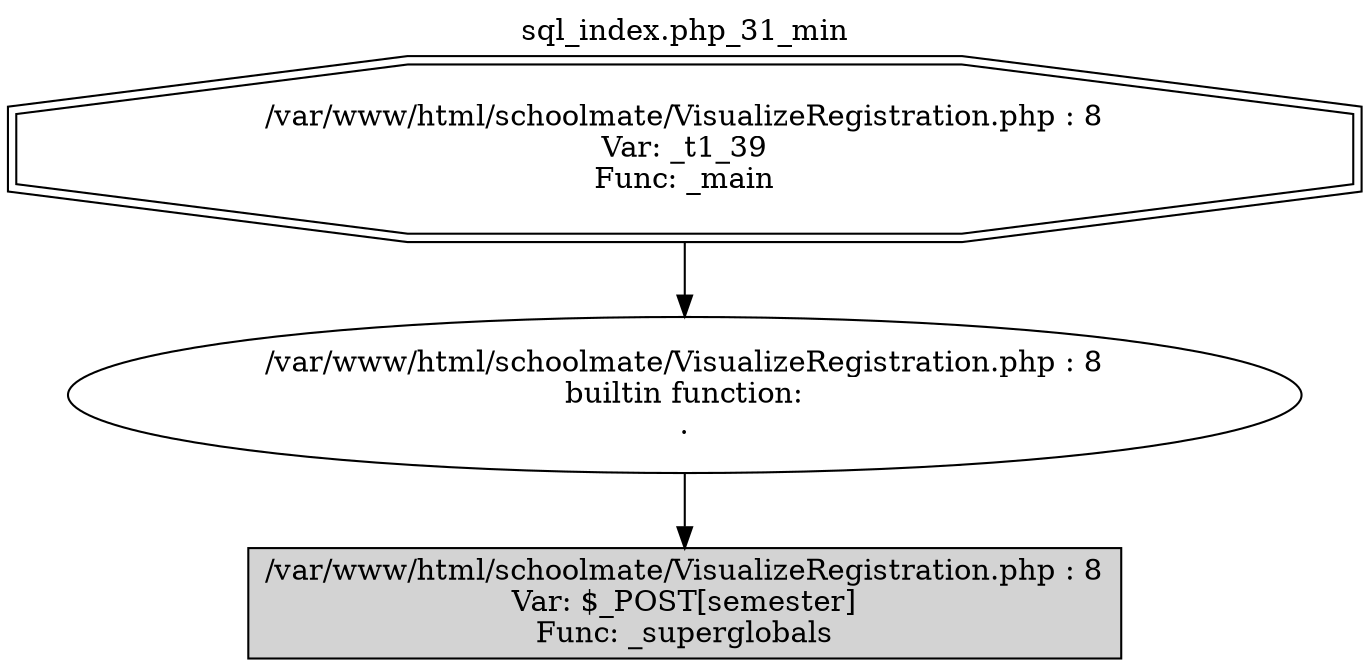 digraph cfg {
  label="sql_index.php_31_min";
  labelloc=t;
  n1 [shape=doubleoctagon, label="/var/www/html/schoolmate/VisualizeRegistration.php : 8\nVar: _t1_39\nFunc: _main\n"];
  n2 [shape=ellipse, label="/var/www/html/schoolmate/VisualizeRegistration.php : 8\nbuiltin function:\n.\n"];
  n3 [shape=box, label="/var/www/html/schoolmate/VisualizeRegistration.php : 8\nVar: $_POST[semester]\nFunc: _superglobals\n",style=filled];
  n1 -> n2;
  n2 -> n3;
}
